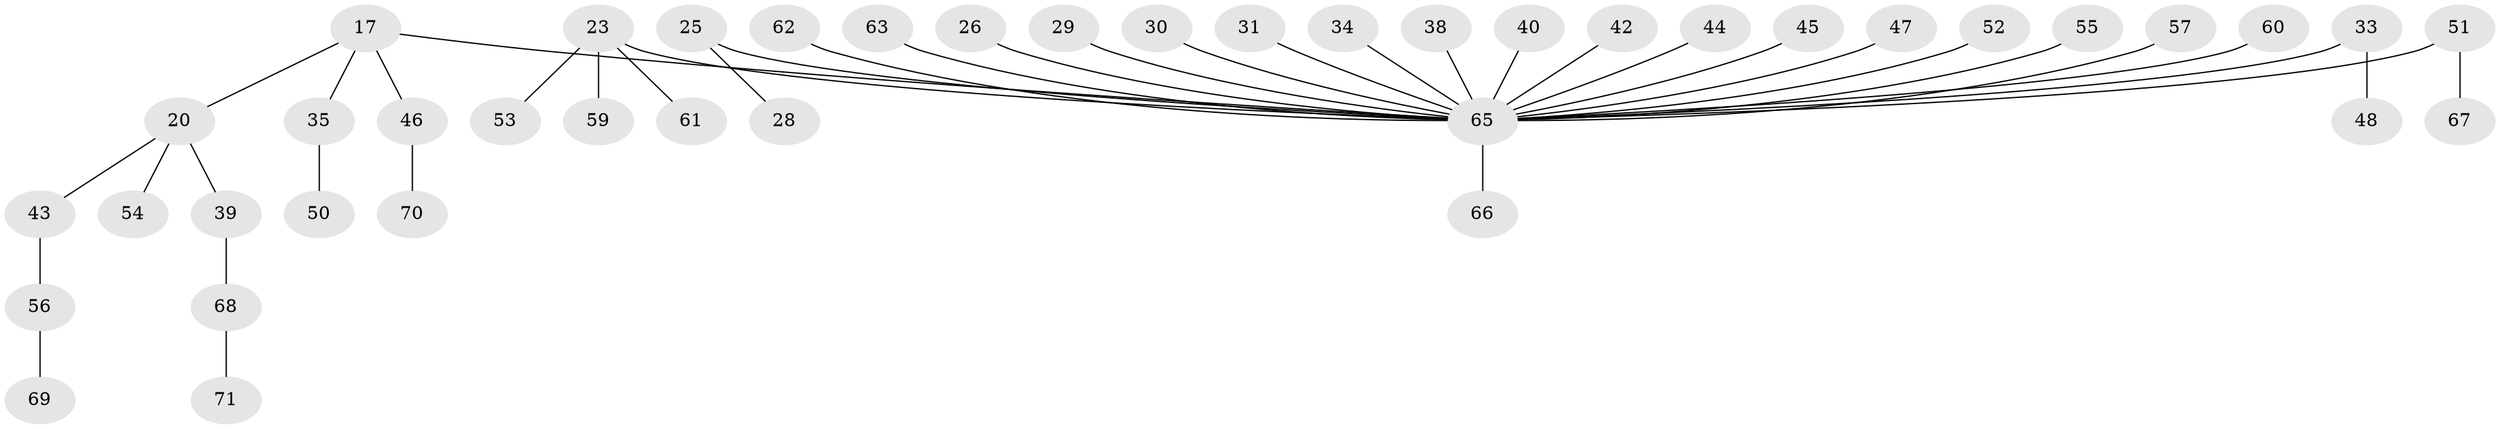 // original degree distribution, {6: 0.014084507042253521, 2: 0.22535211267605634, 8: 0.014084507042253521, 1: 0.5352112676056338, 7: 0.014084507042253521, 4: 0.09859154929577464, 3: 0.09859154929577464}
// Generated by graph-tools (version 1.1) at 2025/56/03/04/25 21:56:23]
// undirected, 42 vertices, 41 edges
graph export_dot {
graph [start="1"]
  node [color=gray90,style=filled];
  17;
  20;
  23 [super="+15+19"];
  25;
  26;
  28;
  29;
  30;
  31;
  33;
  34;
  35;
  38;
  39;
  40;
  42;
  43;
  44;
  45;
  46;
  47;
  48;
  50;
  51;
  52;
  53;
  54;
  55;
  56;
  57;
  59;
  60;
  61;
  62;
  63;
  65 [super="+27+18+24+64+58+16"];
  66;
  67;
  68;
  69;
  70;
  71;
  17 -- 20;
  17 -- 35;
  17 -- 46;
  17 -- 65;
  20 -- 39;
  20 -- 43;
  20 -- 54;
  23 -- 61;
  23 -- 53;
  23 -- 59;
  23 -- 65;
  25 -- 28;
  25 -- 65;
  26 -- 65;
  29 -- 65;
  30 -- 65;
  31 -- 65;
  33 -- 48;
  33 -- 65;
  34 -- 65;
  35 -- 50;
  38 -- 65;
  39 -- 68;
  40 -- 65;
  42 -- 65;
  43 -- 56;
  44 -- 65;
  45 -- 65;
  46 -- 70;
  47 -- 65;
  51 -- 67;
  51 -- 65;
  52 -- 65;
  55 -- 65;
  56 -- 69;
  57 -- 65;
  60 -- 65;
  62 -- 65;
  63 -- 65;
  65 -- 66;
  68 -- 71;
}
